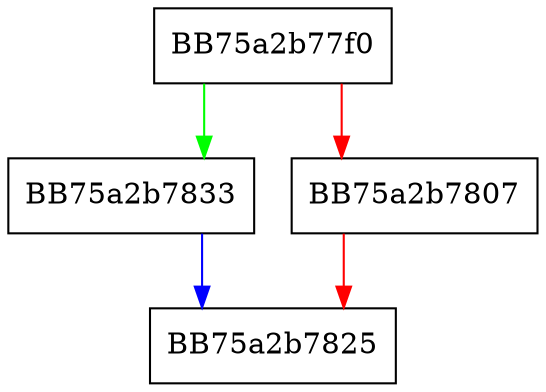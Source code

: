 digraph IsMine {
  node [shape="box"];
  graph [splines=ortho];
  BB75a2b77f0 -> BB75a2b7833 [color="green"];
  BB75a2b77f0 -> BB75a2b7807 [color="red"];
  BB75a2b7807 -> BB75a2b7825 [color="red"];
  BB75a2b7833 -> BB75a2b7825 [color="blue"];
}